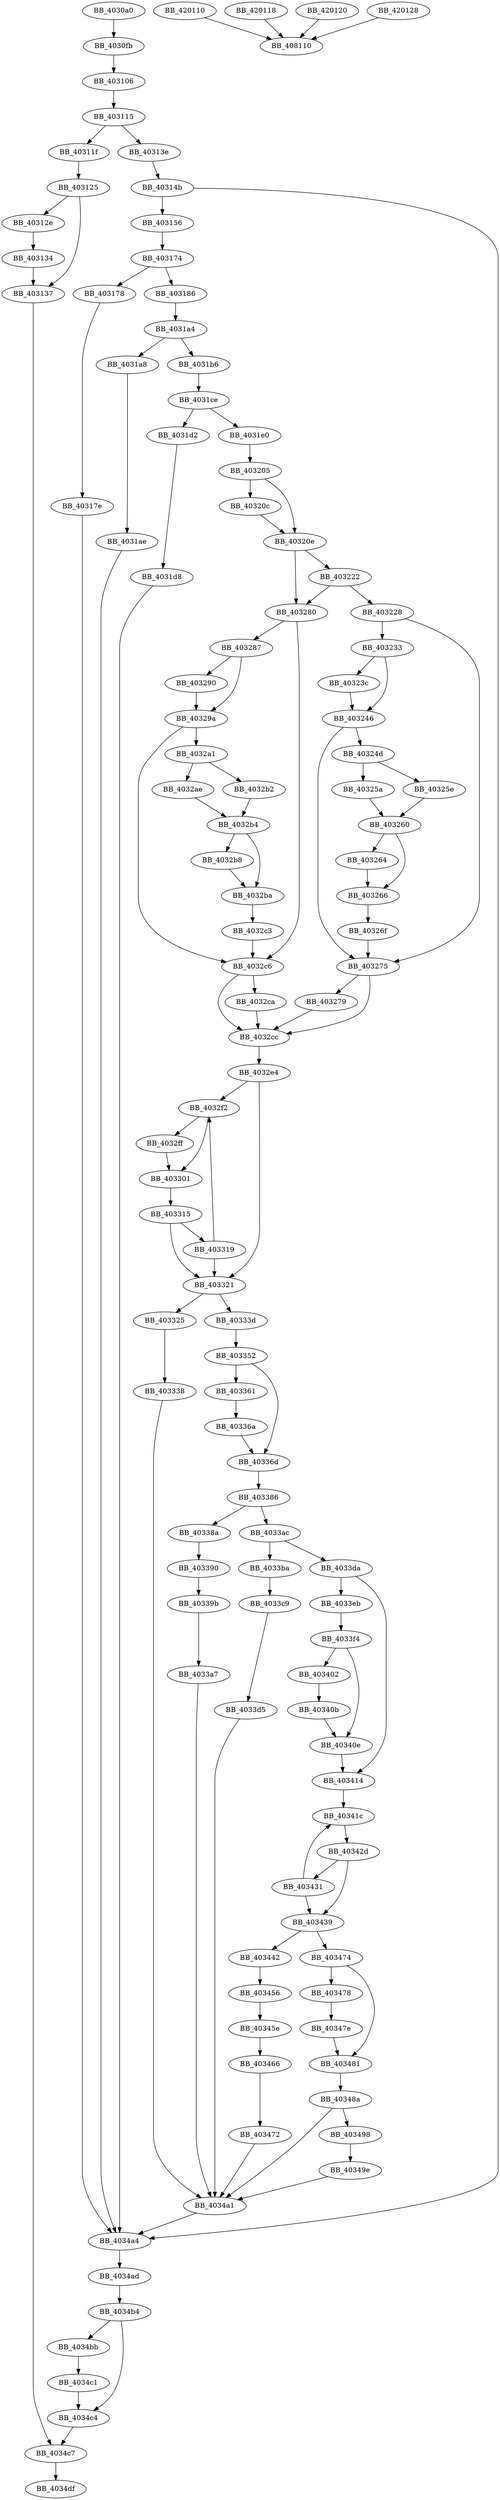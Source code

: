 DiGraph sub_4030A0{
BB_4030a0->BB_4030fb
BB_4030fb->BB_403106
BB_403106->BB_403115
BB_403115->BB_40311f
BB_403115->BB_40313e
BB_40311f->BB_403125
BB_403125->BB_40312e
BB_403125->BB_403137
BB_40312e->BB_403134
BB_403134->BB_403137
BB_403137->BB_4034c7
BB_40313e->BB_40314b
BB_40314b->BB_403156
BB_40314b->BB_4034a4
BB_403156->BB_403174
BB_403174->BB_403178
BB_403174->BB_403186
BB_403178->BB_40317e
BB_40317e->BB_4034a4
BB_403186->BB_4031a4
BB_4031a4->BB_4031a8
BB_4031a4->BB_4031b6
BB_4031a8->BB_4031ae
BB_4031ae->BB_4034a4
BB_4031b6->BB_4031ce
BB_4031ce->BB_4031d2
BB_4031ce->BB_4031e0
BB_4031d2->BB_4031d8
BB_4031d8->BB_4034a4
BB_4031e0->BB_403205
BB_403205->BB_40320c
BB_403205->BB_40320e
BB_40320c->BB_40320e
BB_40320e->BB_403222
BB_40320e->BB_403280
BB_403222->BB_403228
BB_403222->BB_403280
BB_403228->BB_403233
BB_403228->BB_403275
BB_403233->BB_40323c
BB_403233->BB_403246
BB_40323c->BB_403246
BB_403246->BB_40324d
BB_403246->BB_403275
BB_40324d->BB_40325a
BB_40324d->BB_40325e
BB_40325a->BB_403260
BB_40325e->BB_403260
BB_403260->BB_403264
BB_403260->BB_403266
BB_403264->BB_403266
BB_403266->BB_40326f
BB_40326f->BB_403275
BB_403275->BB_403279
BB_403275->BB_4032cc
BB_403279->BB_4032cc
BB_403280->BB_403287
BB_403280->BB_4032c6
BB_403287->BB_403290
BB_403287->BB_40329a
BB_403290->BB_40329a
BB_40329a->BB_4032a1
BB_40329a->BB_4032c6
BB_4032a1->BB_4032ae
BB_4032a1->BB_4032b2
BB_4032ae->BB_4032b4
BB_4032b2->BB_4032b4
BB_4032b4->BB_4032b8
BB_4032b4->BB_4032ba
BB_4032b8->BB_4032ba
BB_4032ba->BB_4032c3
BB_4032c3->BB_4032c6
BB_4032c6->BB_4032ca
BB_4032c6->BB_4032cc
BB_4032ca->BB_4032cc
BB_4032cc->BB_4032e4
BB_4032e4->BB_4032f2
BB_4032e4->BB_403321
BB_4032f2->BB_4032ff
BB_4032f2->BB_403301
BB_4032ff->BB_403301
BB_403301->BB_403315
BB_403315->BB_403319
BB_403315->BB_403321
BB_403319->BB_4032f2
BB_403319->BB_403321
BB_403321->BB_403325
BB_403321->BB_40333d
BB_403325->BB_403338
BB_403338->BB_4034a1
BB_40333d->BB_403352
BB_403352->BB_403361
BB_403352->BB_40336d
BB_403361->BB_40336a
BB_40336a->BB_40336d
BB_40336d->BB_403386
BB_403386->BB_40338a
BB_403386->BB_4033ac
BB_40338a->BB_403390
BB_403390->BB_40339b
BB_40339b->BB_4033a7
BB_4033a7->BB_4034a1
BB_4033ac->BB_4033ba
BB_4033ac->BB_4033da
BB_4033ba->BB_4033c9
BB_4033c9->BB_4033d5
BB_4033d5->BB_4034a1
BB_4033da->BB_4033eb
BB_4033da->BB_403414
BB_4033eb->BB_4033f4
BB_4033f4->BB_403402
BB_4033f4->BB_40340e
BB_403402->BB_40340b
BB_40340b->BB_40340e
BB_40340e->BB_403414
BB_403414->BB_40341c
BB_40341c->BB_40342d
BB_40342d->BB_403431
BB_40342d->BB_403439
BB_403431->BB_40341c
BB_403431->BB_403439
BB_403439->BB_403442
BB_403439->BB_403474
BB_403442->BB_403456
BB_403456->BB_40345e
BB_40345e->BB_403466
BB_403466->BB_403472
BB_403472->BB_4034a1
BB_403474->BB_403478
BB_403474->BB_403481
BB_403478->BB_40347e
BB_40347e->BB_403481
BB_403481->BB_40348a
BB_40348a->BB_403498
BB_40348a->BB_4034a1
BB_403498->BB_40349e
BB_40349e->BB_4034a1
BB_4034a1->BB_4034a4
BB_4034a4->BB_4034ad
BB_4034ad->BB_4034b4
BB_4034b4->BB_4034bb
BB_4034b4->BB_4034c4
BB_4034bb->BB_4034c1
BB_4034c1->BB_4034c4
BB_4034c4->BB_4034c7
BB_4034c7->BB_4034df
BB_420110->BB_408110
BB_420118->BB_408110
BB_420120->BB_408110
BB_420128->BB_408110
}
